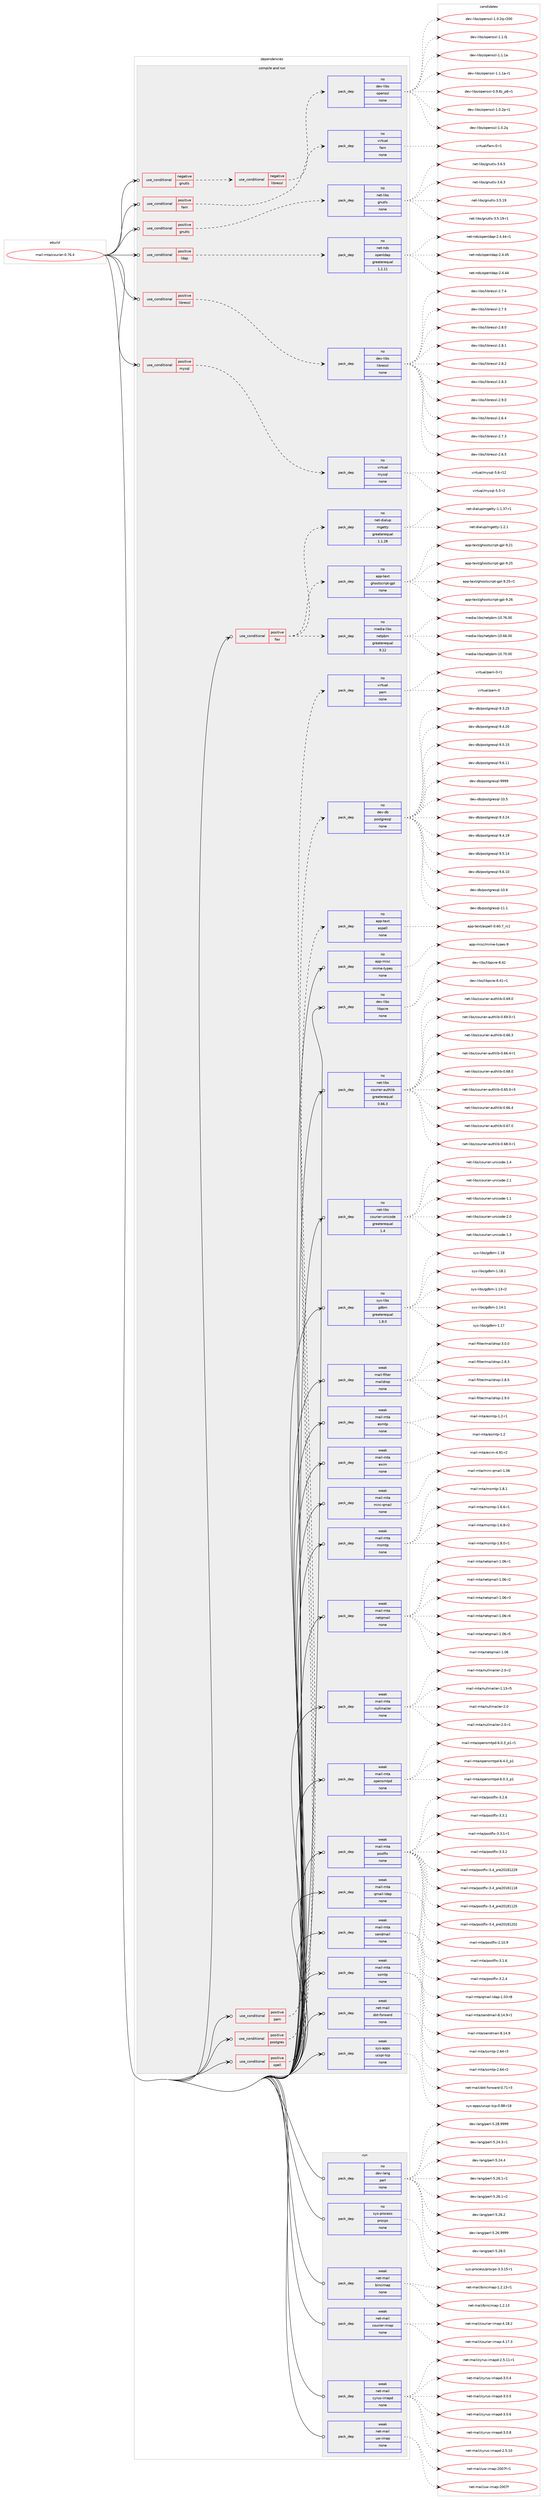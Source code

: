 digraph prolog {

# *************
# Graph options
# *************

newrank=true;
concentrate=true;
compound=true;
graph [rankdir=LR,fontname=Helvetica,fontsize=10,ranksep=1.5];#, ranksep=2.5, nodesep=0.2];
edge  [arrowhead=vee];
node  [fontname=Helvetica,fontsize=10];

# **********
# The ebuild
# **********

subgraph cluster_leftcol {
color=gray;
rank=same;
label=<<i>ebuild</i>>;
id [label="mail-mta/courier-0.76.4", color=red, width=4, href="../mail-mta/courier-0.76.4.svg"];
}

# ****************
# The dependencies
# ****************

subgraph cluster_midcol {
color=gray;
label=<<i>dependencies</i>>;
subgraph cluster_compile {
fillcolor="#eeeeee";
style=filled;
label=<<i>compile</i>>;
}
subgraph cluster_compileandrun {
fillcolor="#eeeeee";
style=filled;
label=<<i>compile and run</i>>;
subgraph cond235 {
dependency2234 [label=<<TABLE BORDER="0" CELLBORDER="1" CELLSPACING="0" CELLPADDING="4"><TR><TD ROWSPAN="3" CELLPADDING="10">use_conditional</TD></TR><TR><TD>negative</TD></TR><TR><TD>gnutls</TD></TR></TABLE>>, shape=none, color=red];
subgraph cond236 {
dependency2235 [label=<<TABLE BORDER="0" CELLBORDER="1" CELLSPACING="0" CELLPADDING="4"><TR><TD ROWSPAN="3" CELLPADDING="10">use_conditional</TD></TR><TR><TD>negative</TD></TR><TR><TD>libressl</TD></TR></TABLE>>, shape=none, color=red];
subgraph pack1905 {
dependency2236 [label=<<TABLE BORDER="0" CELLBORDER="1" CELLSPACING="0" CELLPADDING="4" WIDTH="220"><TR><TD ROWSPAN="6" CELLPADDING="30">pack_dep</TD></TR><TR><TD WIDTH="110">no</TD></TR><TR><TD>dev-libs</TD></TR><TR><TD>openssl</TD></TR><TR><TD>none</TD></TR><TR><TD></TD></TR></TABLE>>, shape=none, color=blue];
}
dependency2235:e -> dependency2236:w [weight=20,style="dashed",arrowhead="vee"];
}
dependency2234:e -> dependency2235:w [weight=20,style="dashed",arrowhead="vee"];
}
id:e -> dependency2234:w [weight=20,style="solid",arrowhead="odotvee"];
subgraph cond237 {
dependency2237 [label=<<TABLE BORDER="0" CELLBORDER="1" CELLSPACING="0" CELLPADDING="4"><TR><TD ROWSPAN="3" CELLPADDING="10">use_conditional</TD></TR><TR><TD>positive</TD></TR><TR><TD>fam</TD></TR></TABLE>>, shape=none, color=red];
subgraph pack1906 {
dependency2238 [label=<<TABLE BORDER="0" CELLBORDER="1" CELLSPACING="0" CELLPADDING="4" WIDTH="220"><TR><TD ROWSPAN="6" CELLPADDING="30">pack_dep</TD></TR><TR><TD WIDTH="110">no</TD></TR><TR><TD>virtual</TD></TR><TR><TD>fam</TD></TR><TR><TD>none</TD></TR><TR><TD></TD></TR></TABLE>>, shape=none, color=blue];
}
dependency2237:e -> dependency2238:w [weight=20,style="dashed",arrowhead="vee"];
}
id:e -> dependency2237:w [weight=20,style="solid",arrowhead="odotvee"];
subgraph cond238 {
dependency2239 [label=<<TABLE BORDER="0" CELLBORDER="1" CELLSPACING="0" CELLPADDING="4"><TR><TD ROWSPAN="3" CELLPADDING="10">use_conditional</TD></TR><TR><TD>positive</TD></TR><TR><TD>fax</TD></TR></TABLE>>, shape=none, color=red];
subgraph pack1907 {
dependency2240 [label=<<TABLE BORDER="0" CELLBORDER="1" CELLSPACING="0" CELLPADDING="4" WIDTH="220"><TR><TD ROWSPAN="6" CELLPADDING="30">pack_dep</TD></TR><TR><TD WIDTH="110">no</TD></TR><TR><TD>media-libs</TD></TR><TR><TD>netpbm</TD></TR><TR><TD>greaterequal</TD></TR><TR><TD>9.12</TD></TR></TABLE>>, shape=none, color=blue];
}
dependency2239:e -> dependency2240:w [weight=20,style="dashed",arrowhead="vee"];
subgraph pack1908 {
dependency2241 [label=<<TABLE BORDER="0" CELLBORDER="1" CELLSPACING="0" CELLPADDING="4" WIDTH="220"><TR><TD ROWSPAN="6" CELLPADDING="30">pack_dep</TD></TR><TR><TD WIDTH="110">no</TD></TR><TR><TD>app-text</TD></TR><TR><TD>ghostscript-gpl</TD></TR><TR><TD>none</TD></TR><TR><TD></TD></TR></TABLE>>, shape=none, color=blue];
}
dependency2239:e -> dependency2241:w [weight=20,style="dashed",arrowhead="vee"];
subgraph pack1909 {
dependency2242 [label=<<TABLE BORDER="0" CELLBORDER="1" CELLSPACING="0" CELLPADDING="4" WIDTH="220"><TR><TD ROWSPAN="6" CELLPADDING="30">pack_dep</TD></TR><TR><TD WIDTH="110">no</TD></TR><TR><TD>net-dialup</TD></TR><TR><TD>mgetty</TD></TR><TR><TD>greaterequal</TD></TR><TR><TD>1.1.28</TD></TR></TABLE>>, shape=none, color=blue];
}
dependency2239:e -> dependency2242:w [weight=20,style="dashed",arrowhead="vee"];
}
id:e -> dependency2239:w [weight=20,style="solid",arrowhead="odotvee"];
subgraph cond239 {
dependency2243 [label=<<TABLE BORDER="0" CELLBORDER="1" CELLSPACING="0" CELLPADDING="4"><TR><TD ROWSPAN="3" CELLPADDING="10">use_conditional</TD></TR><TR><TD>positive</TD></TR><TR><TD>gnutls</TD></TR></TABLE>>, shape=none, color=red];
subgraph pack1910 {
dependency2244 [label=<<TABLE BORDER="0" CELLBORDER="1" CELLSPACING="0" CELLPADDING="4" WIDTH="220"><TR><TD ROWSPAN="6" CELLPADDING="30">pack_dep</TD></TR><TR><TD WIDTH="110">no</TD></TR><TR><TD>net-libs</TD></TR><TR><TD>gnutls</TD></TR><TR><TD>none</TD></TR><TR><TD></TD></TR></TABLE>>, shape=none, color=blue];
}
dependency2243:e -> dependency2244:w [weight=20,style="dashed",arrowhead="vee"];
}
id:e -> dependency2243:w [weight=20,style="solid",arrowhead="odotvee"];
subgraph cond240 {
dependency2245 [label=<<TABLE BORDER="0" CELLBORDER="1" CELLSPACING="0" CELLPADDING="4"><TR><TD ROWSPAN="3" CELLPADDING="10">use_conditional</TD></TR><TR><TD>positive</TD></TR><TR><TD>ldap</TD></TR></TABLE>>, shape=none, color=red];
subgraph pack1911 {
dependency2246 [label=<<TABLE BORDER="0" CELLBORDER="1" CELLSPACING="0" CELLPADDING="4" WIDTH="220"><TR><TD ROWSPAN="6" CELLPADDING="30">pack_dep</TD></TR><TR><TD WIDTH="110">no</TD></TR><TR><TD>net-nds</TD></TR><TR><TD>openldap</TD></TR><TR><TD>greaterequal</TD></TR><TR><TD>1.2.11</TD></TR></TABLE>>, shape=none, color=blue];
}
dependency2245:e -> dependency2246:w [weight=20,style="dashed",arrowhead="vee"];
}
id:e -> dependency2245:w [weight=20,style="solid",arrowhead="odotvee"];
subgraph cond241 {
dependency2247 [label=<<TABLE BORDER="0" CELLBORDER="1" CELLSPACING="0" CELLPADDING="4"><TR><TD ROWSPAN="3" CELLPADDING="10">use_conditional</TD></TR><TR><TD>positive</TD></TR><TR><TD>libressl</TD></TR></TABLE>>, shape=none, color=red];
subgraph pack1912 {
dependency2248 [label=<<TABLE BORDER="0" CELLBORDER="1" CELLSPACING="0" CELLPADDING="4" WIDTH="220"><TR><TD ROWSPAN="6" CELLPADDING="30">pack_dep</TD></TR><TR><TD WIDTH="110">no</TD></TR><TR><TD>dev-libs</TD></TR><TR><TD>libressl</TD></TR><TR><TD>none</TD></TR><TR><TD></TD></TR></TABLE>>, shape=none, color=blue];
}
dependency2247:e -> dependency2248:w [weight=20,style="dashed",arrowhead="vee"];
}
id:e -> dependency2247:w [weight=20,style="solid",arrowhead="odotvee"];
subgraph cond242 {
dependency2249 [label=<<TABLE BORDER="0" CELLBORDER="1" CELLSPACING="0" CELLPADDING="4"><TR><TD ROWSPAN="3" CELLPADDING="10">use_conditional</TD></TR><TR><TD>positive</TD></TR><TR><TD>mysql</TD></TR></TABLE>>, shape=none, color=red];
subgraph pack1913 {
dependency2250 [label=<<TABLE BORDER="0" CELLBORDER="1" CELLSPACING="0" CELLPADDING="4" WIDTH="220"><TR><TD ROWSPAN="6" CELLPADDING="30">pack_dep</TD></TR><TR><TD WIDTH="110">no</TD></TR><TR><TD>virtual</TD></TR><TR><TD>mysql</TD></TR><TR><TD>none</TD></TR><TR><TD></TD></TR></TABLE>>, shape=none, color=blue];
}
dependency2249:e -> dependency2250:w [weight=20,style="dashed",arrowhead="vee"];
}
id:e -> dependency2249:w [weight=20,style="solid",arrowhead="odotvee"];
subgraph cond243 {
dependency2251 [label=<<TABLE BORDER="0" CELLBORDER="1" CELLSPACING="0" CELLPADDING="4"><TR><TD ROWSPAN="3" CELLPADDING="10">use_conditional</TD></TR><TR><TD>positive</TD></TR><TR><TD>pam</TD></TR></TABLE>>, shape=none, color=red];
subgraph pack1914 {
dependency2252 [label=<<TABLE BORDER="0" CELLBORDER="1" CELLSPACING="0" CELLPADDING="4" WIDTH="220"><TR><TD ROWSPAN="6" CELLPADDING="30">pack_dep</TD></TR><TR><TD WIDTH="110">no</TD></TR><TR><TD>virtual</TD></TR><TR><TD>pam</TD></TR><TR><TD>none</TD></TR><TR><TD></TD></TR></TABLE>>, shape=none, color=blue];
}
dependency2251:e -> dependency2252:w [weight=20,style="dashed",arrowhead="vee"];
}
id:e -> dependency2251:w [weight=20,style="solid",arrowhead="odotvee"];
subgraph cond244 {
dependency2253 [label=<<TABLE BORDER="0" CELLBORDER="1" CELLSPACING="0" CELLPADDING="4"><TR><TD ROWSPAN="3" CELLPADDING="10">use_conditional</TD></TR><TR><TD>positive</TD></TR><TR><TD>postgres</TD></TR></TABLE>>, shape=none, color=red];
subgraph pack1915 {
dependency2254 [label=<<TABLE BORDER="0" CELLBORDER="1" CELLSPACING="0" CELLPADDING="4" WIDTH="220"><TR><TD ROWSPAN="6" CELLPADDING="30">pack_dep</TD></TR><TR><TD WIDTH="110">no</TD></TR><TR><TD>dev-db</TD></TR><TR><TD>postgresql</TD></TR><TR><TD>none</TD></TR><TR><TD></TD></TR></TABLE>>, shape=none, color=blue];
}
dependency2253:e -> dependency2254:w [weight=20,style="dashed",arrowhead="vee"];
}
id:e -> dependency2253:w [weight=20,style="solid",arrowhead="odotvee"];
subgraph cond245 {
dependency2255 [label=<<TABLE BORDER="0" CELLBORDER="1" CELLSPACING="0" CELLPADDING="4"><TR><TD ROWSPAN="3" CELLPADDING="10">use_conditional</TD></TR><TR><TD>positive</TD></TR><TR><TD>spell</TD></TR></TABLE>>, shape=none, color=red];
subgraph pack1916 {
dependency2256 [label=<<TABLE BORDER="0" CELLBORDER="1" CELLSPACING="0" CELLPADDING="4" WIDTH="220"><TR><TD ROWSPAN="6" CELLPADDING="30">pack_dep</TD></TR><TR><TD WIDTH="110">no</TD></TR><TR><TD>app-text</TD></TR><TR><TD>aspell</TD></TR><TR><TD>none</TD></TR><TR><TD></TD></TR></TABLE>>, shape=none, color=blue];
}
dependency2255:e -> dependency2256:w [weight=20,style="dashed",arrowhead="vee"];
}
id:e -> dependency2255:w [weight=20,style="solid",arrowhead="odotvee"];
subgraph pack1917 {
dependency2257 [label=<<TABLE BORDER="0" CELLBORDER="1" CELLSPACING="0" CELLPADDING="4" WIDTH="220"><TR><TD ROWSPAN="6" CELLPADDING="30">pack_dep</TD></TR><TR><TD WIDTH="110">no</TD></TR><TR><TD>app-misc</TD></TR><TR><TD>mime-types</TD></TR><TR><TD>none</TD></TR><TR><TD></TD></TR></TABLE>>, shape=none, color=blue];
}
id:e -> dependency2257:w [weight=20,style="solid",arrowhead="odotvee"];
subgraph pack1918 {
dependency2258 [label=<<TABLE BORDER="0" CELLBORDER="1" CELLSPACING="0" CELLPADDING="4" WIDTH="220"><TR><TD ROWSPAN="6" CELLPADDING="30">pack_dep</TD></TR><TR><TD WIDTH="110">no</TD></TR><TR><TD>dev-libs</TD></TR><TR><TD>libpcre</TD></TR><TR><TD>none</TD></TR><TR><TD></TD></TR></TABLE>>, shape=none, color=blue];
}
id:e -> dependency2258:w [weight=20,style="solid",arrowhead="odotvee"];
subgraph pack1919 {
dependency2259 [label=<<TABLE BORDER="0" CELLBORDER="1" CELLSPACING="0" CELLPADDING="4" WIDTH="220"><TR><TD ROWSPAN="6" CELLPADDING="30">pack_dep</TD></TR><TR><TD WIDTH="110">no</TD></TR><TR><TD>net-libs</TD></TR><TR><TD>courier-authlib</TD></TR><TR><TD>greaterequal</TD></TR><TR><TD>0.66.3</TD></TR></TABLE>>, shape=none, color=blue];
}
id:e -> dependency2259:w [weight=20,style="solid",arrowhead="odotvee"];
subgraph pack1920 {
dependency2260 [label=<<TABLE BORDER="0" CELLBORDER="1" CELLSPACING="0" CELLPADDING="4" WIDTH="220"><TR><TD ROWSPAN="6" CELLPADDING="30">pack_dep</TD></TR><TR><TD WIDTH="110">no</TD></TR><TR><TD>net-libs</TD></TR><TR><TD>courier-unicode</TD></TR><TR><TD>greaterequal</TD></TR><TR><TD>1.4</TD></TR></TABLE>>, shape=none, color=blue];
}
id:e -> dependency2260:w [weight=20,style="solid",arrowhead="odotvee"];
subgraph pack1921 {
dependency2261 [label=<<TABLE BORDER="0" CELLBORDER="1" CELLSPACING="0" CELLPADDING="4" WIDTH="220"><TR><TD ROWSPAN="6" CELLPADDING="30">pack_dep</TD></TR><TR><TD WIDTH="110">no</TD></TR><TR><TD>sys-libs</TD></TR><TR><TD>gdbm</TD></TR><TR><TD>greaterequal</TD></TR><TR><TD>1.8.0</TD></TR></TABLE>>, shape=none, color=blue];
}
id:e -> dependency2261:w [weight=20,style="solid",arrowhead="odotvee"];
subgraph pack1922 {
dependency2262 [label=<<TABLE BORDER="0" CELLBORDER="1" CELLSPACING="0" CELLPADDING="4" WIDTH="220"><TR><TD ROWSPAN="6" CELLPADDING="30">pack_dep</TD></TR><TR><TD WIDTH="110">weak</TD></TR><TR><TD>mail-filter</TD></TR><TR><TD>maildrop</TD></TR><TR><TD>none</TD></TR><TR><TD></TD></TR></TABLE>>, shape=none, color=blue];
}
id:e -> dependency2262:w [weight=20,style="solid",arrowhead="odotvee"];
subgraph pack1923 {
dependency2263 [label=<<TABLE BORDER="0" CELLBORDER="1" CELLSPACING="0" CELLPADDING="4" WIDTH="220"><TR><TD ROWSPAN="6" CELLPADDING="30">pack_dep</TD></TR><TR><TD WIDTH="110">weak</TD></TR><TR><TD>mail-mta</TD></TR><TR><TD>esmtp</TD></TR><TR><TD>none</TD></TR><TR><TD></TD></TR></TABLE>>, shape=none, color=blue];
}
id:e -> dependency2263:w [weight=20,style="solid",arrowhead="odotvee"];
subgraph pack1924 {
dependency2264 [label=<<TABLE BORDER="0" CELLBORDER="1" CELLSPACING="0" CELLPADDING="4" WIDTH="220"><TR><TD ROWSPAN="6" CELLPADDING="30">pack_dep</TD></TR><TR><TD WIDTH="110">weak</TD></TR><TR><TD>mail-mta</TD></TR><TR><TD>exim</TD></TR><TR><TD>none</TD></TR><TR><TD></TD></TR></TABLE>>, shape=none, color=blue];
}
id:e -> dependency2264:w [weight=20,style="solid",arrowhead="odotvee"];
subgraph pack1925 {
dependency2265 [label=<<TABLE BORDER="0" CELLBORDER="1" CELLSPACING="0" CELLPADDING="4" WIDTH="220"><TR><TD ROWSPAN="6" CELLPADDING="30">pack_dep</TD></TR><TR><TD WIDTH="110">weak</TD></TR><TR><TD>mail-mta</TD></TR><TR><TD>mini-qmail</TD></TR><TR><TD>none</TD></TR><TR><TD></TD></TR></TABLE>>, shape=none, color=blue];
}
id:e -> dependency2265:w [weight=20,style="solid",arrowhead="odotvee"];
subgraph pack1926 {
dependency2266 [label=<<TABLE BORDER="0" CELLBORDER="1" CELLSPACING="0" CELLPADDING="4" WIDTH="220"><TR><TD ROWSPAN="6" CELLPADDING="30">pack_dep</TD></TR><TR><TD WIDTH="110">weak</TD></TR><TR><TD>mail-mta</TD></TR><TR><TD>msmtp</TD></TR><TR><TD>none</TD></TR><TR><TD></TD></TR></TABLE>>, shape=none, color=blue];
}
id:e -> dependency2266:w [weight=20,style="solid",arrowhead="odotvee"];
subgraph pack1927 {
dependency2267 [label=<<TABLE BORDER="0" CELLBORDER="1" CELLSPACING="0" CELLPADDING="4" WIDTH="220"><TR><TD ROWSPAN="6" CELLPADDING="30">pack_dep</TD></TR><TR><TD WIDTH="110">weak</TD></TR><TR><TD>mail-mta</TD></TR><TR><TD>netqmail</TD></TR><TR><TD>none</TD></TR><TR><TD></TD></TR></TABLE>>, shape=none, color=blue];
}
id:e -> dependency2267:w [weight=20,style="solid",arrowhead="odotvee"];
subgraph pack1928 {
dependency2268 [label=<<TABLE BORDER="0" CELLBORDER="1" CELLSPACING="0" CELLPADDING="4" WIDTH="220"><TR><TD ROWSPAN="6" CELLPADDING="30">pack_dep</TD></TR><TR><TD WIDTH="110">weak</TD></TR><TR><TD>mail-mta</TD></TR><TR><TD>nullmailer</TD></TR><TR><TD>none</TD></TR><TR><TD></TD></TR></TABLE>>, shape=none, color=blue];
}
id:e -> dependency2268:w [weight=20,style="solid",arrowhead="odotvee"];
subgraph pack1929 {
dependency2269 [label=<<TABLE BORDER="0" CELLBORDER="1" CELLSPACING="0" CELLPADDING="4" WIDTH="220"><TR><TD ROWSPAN="6" CELLPADDING="30">pack_dep</TD></TR><TR><TD WIDTH="110">weak</TD></TR><TR><TD>mail-mta</TD></TR><TR><TD>opensmtpd</TD></TR><TR><TD>none</TD></TR><TR><TD></TD></TR></TABLE>>, shape=none, color=blue];
}
id:e -> dependency2269:w [weight=20,style="solid",arrowhead="odotvee"];
subgraph pack1930 {
dependency2270 [label=<<TABLE BORDER="0" CELLBORDER="1" CELLSPACING="0" CELLPADDING="4" WIDTH="220"><TR><TD ROWSPAN="6" CELLPADDING="30">pack_dep</TD></TR><TR><TD WIDTH="110">weak</TD></TR><TR><TD>mail-mta</TD></TR><TR><TD>postfix</TD></TR><TR><TD>none</TD></TR><TR><TD></TD></TR></TABLE>>, shape=none, color=blue];
}
id:e -> dependency2270:w [weight=20,style="solid",arrowhead="odotvee"];
subgraph pack1931 {
dependency2271 [label=<<TABLE BORDER="0" CELLBORDER="1" CELLSPACING="0" CELLPADDING="4" WIDTH="220"><TR><TD ROWSPAN="6" CELLPADDING="30">pack_dep</TD></TR><TR><TD WIDTH="110">weak</TD></TR><TR><TD>mail-mta</TD></TR><TR><TD>qmail-ldap</TD></TR><TR><TD>none</TD></TR><TR><TD></TD></TR></TABLE>>, shape=none, color=blue];
}
id:e -> dependency2271:w [weight=20,style="solid",arrowhead="odotvee"];
subgraph pack1932 {
dependency2272 [label=<<TABLE BORDER="0" CELLBORDER="1" CELLSPACING="0" CELLPADDING="4" WIDTH="220"><TR><TD ROWSPAN="6" CELLPADDING="30">pack_dep</TD></TR><TR><TD WIDTH="110">weak</TD></TR><TR><TD>mail-mta</TD></TR><TR><TD>sendmail</TD></TR><TR><TD>none</TD></TR><TR><TD></TD></TR></TABLE>>, shape=none, color=blue];
}
id:e -> dependency2272:w [weight=20,style="solid",arrowhead="odotvee"];
subgraph pack1933 {
dependency2273 [label=<<TABLE BORDER="0" CELLBORDER="1" CELLSPACING="0" CELLPADDING="4" WIDTH="220"><TR><TD ROWSPAN="6" CELLPADDING="30">pack_dep</TD></TR><TR><TD WIDTH="110">weak</TD></TR><TR><TD>mail-mta</TD></TR><TR><TD>ssmtp</TD></TR><TR><TD>none</TD></TR><TR><TD></TD></TR></TABLE>>, shape=none, color=blue];
}
id:e -> dependency2273:w [weight=20,style="solid",arrowhead="odotvee"];
subgraph pack1934 {
dependency2274 [label=<<TABLE BORDER="0" CELLBORDER="1" CELLSPACING="0" CELLPADDING="4" WIDTH="220"><TR><TD ROWSPAN="6" CELLPADDING="30">pack_dep</TD></TR><TR><TD WIDTH="110">weak</TD></TR><TR><TD>net-mail</TD></TR><TR><TD>dot-forward</TD></TR><TR><TD>none</TD></TR><TR><TD></TD></TR></TABLE>>, shape=none, color=blue];
}
id:e -> dependency2274:w [weight=20,style="solid",arrowhead="odotvee"];
subgraph pack1935 {
dependency2275 [label=<<TABLE BORDER="0" CELLBORDER="1" CELLSPACING="0" CELLPADDING="4" WIDTH="220"><TR><TD ROWSPAN="6" CELLPADDING="30">pack_dep</TD></TR><TR><TD WIDTH="110">weak</TD></TR><TR><TD>sys-apps</TD></TR><TR><TD>ucspi-tcp</TD></TR><TR><TD>none</TD></TR><TR><TD></TD></TR></TABLE>>, shape=none, color=blue];
}
id:e -> dependency2275:w [weight=20,style="solid",arrowhead="odotvee"];
}
subgraph cluster_run {
fillcolor="#eeeeee";
style=filled;
label=<<i>run</i>>;
subgraph pack1936 {
dependency2276 [label=<<TABLE BORDER="0" CELLBORDER="1" CELLSPACING="0" CELLPADDING="4" WIDTH="220"><TR><TD ROWSPAN="6" CELLPADDING="30">pack_dep</TD></TR><TR><TD WIDTH="110">no</TD></TR><TR><TD>dev-lang</TD></TR><TR><TD>perl</TD></TR><TR><TD>none</TD></TR><TR><TD></TD></TR></TABLE>>, shape=none, color=blue];
}
id:e -> dependency2276:w [weight=20,style="solid",arrowhead="odot"];
subgraph pack1937 {
dependency2277 [label=<<TABLE BORDER="0" CELLBORDER="1" CELLSPACING="0" CELLPADDING="4" WIDTH="220"><TR><TD ROWSPAN="6" CELLPADDING="30">pack_dep</TD></TR><TR><TD WIDTH="110">no</TD></TR><TR><TD>sys-process</TD></TR><TR><TD>procps</TD></TR><TR><TD>none</TD></TR><TR><TD></TD></TR></TABLE>>, shape=none, color=blue];
}
id:e -> dependency2277:w [weight=20,style="solid",arrowhead="odot"];
subgraph pack1938 {
dependency2278 [label=<<TABLE BORDER="0" CELLBORDER="1" CELLSPACING="0" CELLPADDING="4" WIDTH="220"><TR><TD ROWSPAN="6" CELLPADDING="30">pack_dep</TD></TR><TR><TD WIDTH="110">weak</TD></TR><TR><TD>net-mail</TD></TR><TR><TD>bincimap</TD></TR><TR><TD>none</TD></TR><TR><TD></TD></TR></TABLE>>, shape=none, color=blue];
}
id:e -> dependency2278:w [weight=20,style="solid",arrowhead="odot"];
subgraph pack1939 {
dependency2279 [label=<<TABLE BORDER="0" CELLBORDER="1" CELLSPACING="0" CELLPADDING="4" WIDTH="220"><TR><TD ROWSPAN="6" CELLPADDING="30">pack_dep</TD></TR><TR><TD WIDTH="110">weak</TD></TR><TR><TD>net-mail</TD></TR><TR><TD>courier-imap</TD></TR><TR><TD>none</TD></TR><TR><TD></TD></TR></TABLE>>, shape=none, color=blue];
}
id:e -> dependency2279:w [weight=20,style="solid",arrowhead="odot"];
subgraph pack1940 {
dependency2280 [label=<<TABLE BORDER="0" CELLBORDER="1" CELLSPACING="0" CELLPADDING="4" WIDTH="220"><TR><TD ROWSPAN="6" CELLPADDING="30">pack_dep</TD></TR><TR><TD WIDTH="110">weak</TD></TR><TR><TD>net-mail</TD></TR><TR><TD>cyrus-imapd</TD></TR><TR><TD>none</TD></TR><TR><TD></TD></TR></TABLE>>, shape=none, color=blue];
}
id:e -> dependency2280:w [weight=20,style="solid",arrowhead="odot"];
subgraph pack1941 {
dependency2281 [label=<<TABLE BORDER="0" CELLBORDER="1" CELLSPACING="0" CELLPADDING="4" WIDTH="220"><TR><TD ROWSPAN="6" CELLPADDING="30">pack_dep</TD></TR><TR><TD WIDTH="110">weak</TD></TR><TR><TD>net-mail</TD></TR><TR><TD>uw-imap</TD></TR><TR><TD>none</TD></TR><TR><TD></TD></TR></TABLE>>, shape=none, color=blue];
}
id:e -> dependency2281:w [weight=20,style="solid",arrowhead="odot"];
}
}

# **************
# The candidates
# **************

subgraph cluster_choices {
rank=same;
color=gray;
label=<<i>candidates</i>>;

subgraph choice1905 {
color=black;
nodesep=1;
choice10010111845108105981154711111210111011511510845484657465612295112564511449 [label="dev-libs/openssl-0.9.8z_p8-r1", color=red, width=4,href="../dev-libs/openssl-0.9.8z_p8-r1.svg"];
choice1001011184510810598115471111121011101151151084549464846501124511449 [label="dev-libs/openssl-1.0.2p-r1", color=red, width=4,href="../dev-libs/openssl-1.0.2p-r1.svg"];
choice100101118451081059811547111112101110115115108454946484650113 [label="dev-libs/openssl-1.0.2q", color=red, width=4,href="../dev-libs/openssl-1.0.2q.svg"];
choice10010111845108105981154711111210111011511510845494648465011345114504848 [label="dev-libs/openssl-1.0.2q-r200", color=red, width=4,href="../dev-libs/openssl-1.0.2q-r200.svg"];
choice100101118451081059811547111112101110115115108454946494648106 [label="dev-libs/openssl-1.1.0j", color=red, width=4,href="../dev-libs/openssl-1.1.0j.svg"];
choice10010111845108105981154711111210111011511510845494649464997 [label="dev-libs/openssl-1.1.1a", color=red, width=4,href="../dev-libs/openssl-1.1.1a.svg"];
choice100101118451081059811547111112101110115115108454946494649974511449 [label="dev-libs/openssl-1.1.1a-r1", color=red, width=4,href="../dev-libs/openssl-1.1.1a-r1.svg"];
dependency2236:e -> choice10010111845108105981154711111210111011511510845484657465612295112564511449:w [style=dotted,weight="100"];
dependency2236:e -> choice1001011184510810598115471111121011101151151084549464846501124511449:w [style=dotted,weight="100"];
dependency2236:e -> choice100101118451081059811547111112101110115115108454946484650113:w [style=dotted,weight="100"];
dependency2236:e -> choice10010111845108105981154711111210111011511510845494648465011345114504848:w [style=dotted,weight="100"];
dependency2236:e -> choice100101118451081059811547111112101110115115108454946494648106:w [style=dotted,weight="100"];
dependency2236:e -> choice10010111845108105981154711111210111011511510845494649464997:w [style=dotted,weight="100"];
dependency2236:e -> choice100101118451081059811547111112101110115115108454946494649974511449:w [style=dotted,weight="100"];
}
subgraph choice1906 {
color=black;
nodesep=1;
choice11810511411611797108471029710945484511449 [label="virtual/fam-0-r1", color=red, width=4,href="../virtual/fam-0-r1.svg"];
dependency2238:e -> choice11810511411611797108471029710945484511449:w [style=dotted,weight="100"];
}
subgraph choice1907 {
color=black;
nodesep=1;
choice1091011001059745108105981154711010111611298109454948465454464848 [label="media-libs/netpbm-10.66.00", color=red, width=4,href="../media-libs/netpbm-10.66.00.svg"];
choice1091011001059745108105981154711010111611298109454948465548464848 [label="media-libs/netpbm-10.70.00", color=red, width=4,href="../media-libs/netpbm-10.70.00.svg"];
choice1091011001059745108105981154711010111611298109454948465554464848 [label="media-libs/netpbm-10.76.00", color=red, width=4,href="../media-libs/netpbm-10.76.00.svg"];
dependency2240:e -> choice1091011001059745108105981154711010111611298109454948465454464848:w [style=dotted,weight="100"];
dependency2240:e -> choice1091011001059745108105981154711010111611298109454948465548464848:w [style=dotted,weight="100"];
dependency2240:e -> choice1091011001059745108105981154711010111611298109454948465554464848:w [style=dotted,weight="100"];
}
subgraph choice1908 {
color=black;
nodesep=1;
choice97112112451161011201164710310411111511611599114105112116451031121084557465049 [label="app-text/ghostscript-gpl-9.21", color=red, width=4,href="../app-text/ghostscript-gpl-9.21.svg"];
choice97112112451161011201164710310411111511611599114105112116451031121084557465053 [label="app-text/ghostscript-gpl-9.25", color=red, width=4,href="../app-text/ghostscript-gpl-9.25.svg"];
choice971121124511610112011647103104111115116115991141051121164510311210845574650534511449 [label="app-text/ghostscript-gpl-9.25-r1", color=red, width=4,href="../app-text/ghostscript-gpl-9.25-r1.svg"];
choice97112112451161011201164710310411111511611599114105112116451031121084557465054 [label="app-text/ghostscript-gpl-9.26", color=red, width=4,href="../app-text/ghostscript-gpl-9.26.svg"];
dependency2241:e -> choice97112112451161011201164710310411111511611599114105112116451031121084557465049:w [style=dotted,weight="100"];
dependency2241:e -> choice97112112451161011201164710310411111511611599114105112116451031121084557465053:w [style=dotted,weight="100"];
dependency2241:e -> choice971121124511610112011647103104111115116115991141051121164510311210845574650534511449:w [style=dotted,weight="100"];
dependency2241:e -> choice97112112451161011201164710310411111511611599114105112116451031121084557465054:w [style=dotted,weight="100"];
}
subgraph choice1909 {
color=black;
nodesep=1;
choice110101116451001059710811711247109103101116116121454946494651554511449 [label="net-dialup/mgetty-1.1.37-r1", color=red, width=4,href="../net-dialup/mgetty-1.1.37-r1.svg"];
choice110101116451001059710811711247109103101116116121454946504649 [label="net-dialup/mgetty-1.2.1", color=red, width=4,href="../net-dialup/mgetty-1.2.1.svg"];
dependency2242:e -> choice110101116451001059710811711247109103101116116121454946494651554511449:w [style=dotted,weight="100"];
dependency2242:e -> choice110101116451001059710811711247109103101116116121454946504649:w [style=dotted,weight="100"];
}
subgraph choice1910 {
color=black;
nodesep=1;
choice110101116451081059811547103110117116108115455146544651 [label="net-libs/gnutls-3.6.3", color=red, width=4,href="../net-libs/gnutls-3.6.3.svg"];
choice11010111645108105981154710311011711610811545514653464957 [label="net-libs/gnutls-3.5.19", color=red, width=4,href="../net-libs/gnutls-3.5.19.svg"];
choice110101116451081059811547103110117116108115455146534649574511449 [label="net-libs/gnutls-3.5.19-r1", color=red, width=4,href="../net-libs/gnutls-3.5.19-r1.svg"];
choice110101116451081059811547103110117116108115455146544653 [label="net-libs/gnutls-3.6.5", color=red, width=4,href="../net-libs/gnutls-3.6.5.svg"];
dependency2244:e -> choice110101116451081059811547103110117116108115455146544651:w [style=dotted,weight="100"];
dependency2244:e -> choice11010111645108105981154710311011711610811545514653464957:w [style=dotted,weight="100"];
dependency2244:e -> choice110101116451081059811547103110117116108115455146534649574511449:w [style=dotted,weight="100"];
dependency2244:e -> choice110101116451081059811547103110117116108115455146544653:w [style=dotted,weight="100"];
}
subgraph choice1911 {
color=black;
nodesep=1;
choice11010111645110100115471111121011101081009711245504652465252 [label="net-nds/openldap-2.4.44", color=red, width=4,href="../net-nds/openldap-2.4.44.svg"];
choice110101116451101001154711111210111010810097112455046524652524511449 [label="net-nds/openldap-2.4.44-r1", color=red, width=4,href="../net-nds/openldap-2.4.44-r1.svg"];
choice11010111645110100115471111121011101081009711245504652465253 [label="net-nds/openldap-2.4.45", color=red, width=4,href="../net-nds/openldap-2.4.45.svg"];
dependency2246:e -> choice11010111645110100115471111121011101081009711245504652465252:w [style=dotted,weight="100"];
dependency2246:e -> choice110101116451101001154711111210111010810097112455046524652524511449:w [style=dotted,weight="100"];
dependency2246:e -> choice11010111645110100115471111121011101081009711245504652465253:w [style=dotted,weight="100"];
}
subgraph choice1912 {
color=black;
nodesep=1;
choice10010111845108105981154710810598114101115115108455046544652 [label="dev-libs/libressl-2.6.4", color=red, width=4,href="../dev-libs/libressl-2.6.4.svg"];
choice10010111845108105981154710810598114101115115108455046554651 [label="dev-libs/libressl-2.7.3", color=red, width=4,href="../dev-libs/libressl-2.7.3.svg"];
choice10010111845108105981154710810598114101115115108455046544653 [label="dev-libs/libressl-2.6.5", color=red, width=4,href="../dev-libs/libressl-2.6.5.svg"];
choice10010111845108105981154710810598114101115115108455046554652 [label="dev-libs/libressl-2.7.4", color=red, width=4,href="../dev-libs/libressl-2.7.4.svg"];
choice10010111845108105981154710810598114101115115108455046554653 [label="dev-libs/libressl-2.7.5", color=red, width=4,href="../dev-libs/libressl-2.7.5.svg"];
choice10010111845108105981154710810598114101115115108455046564648 [label="dev-libs/libressl-2.8.0", color=red, width=4,href="../dev-libs/libressl-2.8.0.svg"];
choice10010111845108105981154710810598114101115115108455046564649 [label="dev-libs/libressl-2.8.1", color=red, width=4,href="../dev-libs/libressl-2.8.1.svg"];
choice10010111845108105981154710810598114101115115108455046564650 [label="dev-libs/libressl-2.8.2", color=red, width=4,href="../dev-libs/libressl-2.8.2.svg"];
choice10010111845108105981154710810598114101115115108455046564651 [label="dev-libs/libressl-2.8.3", color=red, width=4,href="../dev-libs/libressl-2.8.3.svg"];
choice10010111845108105981154710810598114101115115108455046574648 [label="dev-libs/libressl-2.9.0", color=red, width=4,href="../dev-libs/libressl-2.9.0.svg"];
dependency2248:e -> choice10010111845108105981154710810598114101115115108455046544652:w [style=dotted,weight="100"];
dependency2248:e -> choice10010111845108105981154710810598114101115115108455046554651:w [style=dotted,weight="100"];
dependency2248:e -> choice10010111845108105981154710810598114101115115108455046544653:w [style=dotted,weight="100"];
dependency2248:e -> choice10010111845108105981154710810598114101115115108455046554652:w [style=dotted,weight="100"];
dependency2248:e -> choice10010111845108105981154710810598114101115115108455046554653:w [style=dotted,weight="100"];
dependency2248:e -> choice10010111845108105981154710810598114101115115108455046564648:w [style=dotted,weight="100"];
dependency2248:e -> choice10010111845108105981154710810598114101115115108455046564649:w [style=dotted,weight="100"];
dependency2248:e -> choice10010111845108105981154710810598114101115115108455046564650:w [style=dotted,weight="100"];
dependency2248:e -> choice10010111845108105981154710810598114101115115108455046564651:w [style=dotted,weight="100"];
dependency2248:e -> choice10010111845108105981154710810598114101115115108455046574648:w [style=dotted,weight="100"];
}
subgraph choice1913 {
color=black;
nodesep=1;
choice1181051141161179710847109121115113108455346534511450 [label="virtual/mysql-5.5-r2", color=red, width=4,href="../virtual/mysql-5.5-r2.svg"];
choice118105114116117971084710912111511310845534654451144950 [label="virtual/mysql-5.6-r12", color=red, width=4,href="../virtual/mysql-5.6-r12.svg"];
dependency2250:e -> choice1181051141161179710847109121115113108455346534511450:w [style=dotted,weight="100"];
dependency2250:e -> choice118105114116117971084710912111511310845534654451144950:w [style=dotted,weight="100"];
}
subgraph choice1914 {
color=black;
nodesep=1;
choice1181051141161179710847112971094548 [label="virtual/pam-0", color=red, width=4,href="../virtual/pam-0.svg"];
choice11810511411611797108471129710945484511449 [label="virtual/pam-0-r1", color=red, width=4,href="../virtual/pam-0-r1.svg"];
dependency2252:e -> choice1181051141161179710847112971094548:w [style=dotted,weight="100"];
dependency2252:e -> choice11810511411611797108471129710945484511449:w [style=dotted,weight="100"];
}
subgraph choice1915 {
color=black;
nodesep=1;
choice1001011184510098471121111151161031141011151131084549484653 [label="dev-db/postgresql-10.5", color=red, width=4,href="../dev-db/postgresql-10.5.svg"];
choice10010111845100984711211111511610311410111511310845574651465052 [label="dev-db/postgresql-9.3.24", color=red, width=4,href="../dev-db/postgresql-9.3.24.svg"];
choice10010111845100984711211111511610311410111511310845574652464957 [label="dev-db/postgresql-9.4.19", color=red, width=4,href="../dev-db/postgresql-9.4.19.svg"];
choice10010111845100984711211111511610311410111511310845574653464952 [label="dev-db/postgresql-9.5.14", color=red, width=4,href="../dev-db/postgresql-9.5.14.svg"];
choice10010111845100984711211111511610311410111511310845574654464948 [label="dev-db/postgresql-9.6.10", color=red, width=4,href="../dev-db/postgresql-9.6.10.svg"];
choice1001011184510098471121111151161031141011151131084549484654 [label="dev-db/postgresql-10.6", color=red, width=4,href="../dev-db/postgresql-10.6.svg"];
choice1001011184510098471121111151161031141011151131084549494649 [label="dev-db/postgresql-11.1", color=red, width=4,href="../dev-db/postgresql-11.1.svg"];
choice10010111845100984711211111511610311410111511310845574651465053 [label="dev-db/postgresql-9.3.25", color=red, width=4,href="../dev-db/postgresql-9.3.25.svg"];
choice10010111845100984711211111511610311410111511310845574652465048 [label="dev-db/postgresql-9.4.20", color=red, width=4,href="../dev-db/postgresql-9.4.20.svg"];
choice10010111845100984711211111511610311410111511310845574653464953 [label="dev-db/postgresql-9.5.15", color=red, width=4,href="../dev-db/postgresql-9.5.15.svg"];
choice10010111845100984711211111511610311410111511310845574654464949 [label="dev-db/postgresql-9.6.11", color=red, width=4,href="../dev-db/postgresql-9.6.11.svg"];
choice1001011184510098471121111151161031141011151131084557575757 [label="dev-db/postgresql-9999", color=red, width=4,href="../dev-db/postgresql-9999.svg"];
dependency2254:e -> choice1001011184510098471121111151161031141011151131084549484653:w [style=dotted,weight="100"];
dependency2254:e -> choice10010111845100984711211111511610311410111511310845574651465052:w [style=dotted,weight="100"];
dependency2254:e -> choice10010111845100984711211111511610311410111511310845574652464957:w [style=dotted,weight="100"];
dependency2254:e -> choice10010111845100984711211111511610311410111511310845574653464952:w [style=dotted,weight="100"];
dependency2254:e -> choice10010111845100984711211111511610311410111511310845574654464948:w [style=dotted,weight="100"];
dependency2254:e -> choice1001011184510098471121111151161031141011151131084549484654:w [style=dotted,weight="100"];
dependency2254:e -> choice1001011184510098471121111151161031141011151131084549494649:w [style=dotted,weight="100"];
dependency2254:e -> choice10010111845100984711211111511610311410111511310845574651465053:w [style=dotted,weight="100"];
dependency2254:e -> choice10010111845100984711211111511610311410111511310845574652465048:w [style=dotted,weight="100"];
dependency2254:e -> choice10010111845100984711211111511610311410111511310845574653464953:w [style=dotted,weight="100"];
dependency2254:e -> choice10010111845100984711211111511610311410111511310845574654464949:w [style=dotted,weight="100"];
dependency2254:e -> choice1001011184510098471121111151161031141011151131084557575757:w [style=dotted,weight="100"];
}
subgraph choice1916 {
color=black;
nodesep=1;
choice9711211245116101120116479711511210110810845484654484655951149949 [label="app-text/aspell-0.60.7_rc1", color=red, width=4,href="../app-text/aspell-0.60.7_rc1.svg"];
dependency2256:e -> choice9711211245116101120116479711511210110810845484654484655951149949:w [style=dotted,weight="100"];
}
subgraph choice1917 {
color=black;
nodesep=1;
choice97112112451091051159947109105109101451161211121011154557 [label="app-misc/mime-types-9", color=red, width=4,href="../app-misc/mime-types-9.svg"];
dependency2257:e -> choice97112112451091051159947109105109101451161211121011154557:w [style=dotted,weight="100"];
}
subgraph choice1918 {
color=black;
nodesep=1;
choice100101118451081059811547108105981129911410145564652494511449 [label="dev-libs/libpcre-8.41-r1", color=red, width=4,href="../dev-libs/libpcre-8.41-r1.svg"];
choice10010111845108105981154710810598112991141014556465250 [label="dev-libs/libpcre-8.42", color=red, width=4,href="../dev-libs/libpcre-8.42.svg"];
dependency2258:e -> choice100101118451081059811547108105981129911410145564652494511449:w [style=dotted,weight="100"];
dependency2258:e -> choice10010111845108105981154710810598112991141014556465250:w [style=dotted,weight="100"];
}
subgraph choice1919 {
color=black;
nodesep=1;
choice1101011164510810598115479911111711410510111445971171161041081059845484654544651 [label="net-libs/courier-authlib-0.66.3", color=red, width=4,href="../net-libs/courier-authlib-0.66.3.svg"];
choice11010111645108105981154799111117114105101114459711711610410810598454846545446524511449 [label="net-libs/courier-authlib-0.66.4-r1", color=red, width=4,href="../net-libs/courier-authlib-0.66.4-r1.svg"];
choice1101011164510810598115479911111711410510111445971171161041081059845484654564648 [label="net-libs/courier-authlib-0.68.0", color=red, width=4,href="../net-libs/courier-authlib-0.68.0.svg"];
choice11010111645108105981154799111117114105101114459711711610410810598454846545346484511451 [label="net-libs/courier-authlib-0.65.0-r3", color=red, width=4,href="../net-libs/courier-authlib-0.65.0-r3.svg"];
choice1101011164510810598115479911111711410510111445971171161041081059845484654544652 [label="net-libs/courier-authlib-0.66.4", color=red, width=4,href="../net-libs/courier-authlib-0.66.4.svg"];
choice1101011164510810598115479911111711410510111445971171161041081059845484654554648 [label="net-libs/courier-authlib-0.67.0", color=red, width=4,href="../net-libs/courier-authlib-0.67.0.svg"];
choice11010111645108105981154799111117114105101114459711711610410810598454846545646484511449 [label="net-libs/courier-authlib-0.68.0-r1", color=red, width=4,href="../net-libs/courier-authlib-0.68.0-r1.svg"];
choice1101011164510810598115479911111711410510111445971171161041081059845484654574648 [label="net-libs/courier-authlib-0.69.0", color=red, width=4,href="../net-libs/courier-authlib-0.69.0.svg"];
choice11010111645108105981154799111117114105101114459711711610410810598454846545746484511449 [label="net-libs/courier-authlib-0.69.0-r1", color=red, width=4,href="../net-libs/courier-authlib-0.69.0-r1.svg"];
dependency2259:e -> choice1101011164510810598115479911111711410510111445971171161041081059845484654544651:w [style=dotted,weight="100"];
dependency2259:e -> choice11010111645108105981154799111117114105101114459711711610410810598454846545446524511449:w [style=dotted,weight="100"];
dependency2259:e -> choice1101011164510810598115479911111711410510111445971171161041081059845484654564648:w [style=dotted,weight="100"];
dependency2259:e -> choice11010111645108105981154799111117114105101114459711711610410810598454846545346484511451:w [style=dotted,weight="100"];
dependency2259:e -> choice1101011164510810598115479911111711410510111445971171161041081059845484654544652:w [style=dotted,weight="100"];
dependency2259:e -> choice1101011164510810598115479911111711410510111445971171161041081059845484654554648:w [style=dotted,weight="100"];
dependency2259:e -> choice11010111645108105981154799111117114105101114459711711610410810598454846545646484511449:w [style=dotted,weight="100"];
dependency2259:e -> choice1101011164510810598115479911111711410510111445971171161041081059845484654574648:w [style=dotted,weight="100"];
dependency2259:e -> choice11010111645108105981154799111117114105101114459711711610410810598454846545746484511449:w [style=dotted,weight="100"];
}
subgraph choice1920 {
color=black;
nodesep=1;
choice11010111645108105981154799111117114105101114451171101059911110010145494649 [label="net-libs/courier-unicode-1.1", color=red, width=4,href="../net-libs/courier-unicode-1.1.svg"];
choice11010111645108105981154799111117114105101114451171101059911110010145504648 [label="net-libs/courier-unicode-2.0", color=red, width=4,href="../net-libs/courier-unicode-2.0.svg"];
choice11010111645108105981154799111117114105101114451171101059911110010145494651 [label="net-libs/courier-unicode-1.3", color=red, width=4,href="../net-libs/courier-unicode-1.3.svg"];
choice11010111645108105981154799111117114105101114451171101059911110010145494652 [label="net-libs/courier-unicode-1.4", color=red, width=4,href="../net-libs/courier-unicode-1.4.svg"];
choice11010111645108105981154799111117114105101114451171101059911110010145504649 [label="net-libs/courier-unicode-2.1", color=red, width=4,href="../net-libs/courier-unicode-2.1.svg"];
dependency2260:e -> choice11010111645108105981154799111117114105101114451171101059911110010145494649:w [style=dotted,weight="100"];
dependency2260:e -> choice11010111645108105981154799111117114105101114451171101059911110010145504648:w [style=dotted,weight="100"];
dependency2260:e -> choice11010111645108105981154799111117114105101114451171101059911110010145494651:w [style=dotted,weight="100"];
dependency2260:e -> choice11010111645108105981154799111117114105101114451171101059911110010145494652:w [style=dotted,weight="100"];
dependency2260:e -> choice11010111645108105981154799111117114105101114451171101059911110010145504649:w [style=dotted,weight="100"];
}
subgraph choice1921 {
color=black;
nodesep=1;
choice1151211154510810598115471031009810945494649514511450 [label="sys-libs/gdbm-1.13-r2", color=red, width=4,href="../sys-libs/gdbm-1.13-r2.svg"];
choice1151211154510810598115471031009810945494649524649 [label="sys-libs/gdbm-1.14.1", color=red, width=4,href="../sys-libs/gdbm-1.14.1.svg"];
choice115121115451081059811547103100981094549464955 [label="sys-libs/gdbm-1.17", color=red, width=4,href="../sys-libs/gdbm-1.17.svg"];
choice115121115451081059811547103100981094549464956 [label="sys-libs/gdbm-1.18", color=red, width=4,href="../sys-libs/gdbm-1.18.svg"];
choice1151211154510810598115471031009810945494649564649 [label="sys-libs/gdbm-1.18.1", color=red, width=4,href="../sys-libs/gdbm-1.18.1.svg"];
dependency2261:e -> choice1151211154510810598115471031009810945494649514511450:w [style=dotted,weight="100"];
dependency2261:e -> choice1151211154510810598115471031009810945494649524649:w [style=dotted,weight="100"];
dependency2261:e -> choice115121115451081059811547103100981094549464955:w [style=dotted,weight="100"];
dependency2261:e -> choice115121115451081059811547103100981094549464956:w [style=dotted,weight="100"];
dependency2261:e -> choice1151211154510810598115471031009810945494649564649:w [style=dotted,weight="100"];
}
subgraph choice1922 {
color=black;
nodesep=1;
choice10997105108451021051081161011144710997105108100114111112455046564651 [label="mail-filter/maildrop-2.8.3", color=red, width=4,href="../mail-filter/maildrop-2.8.3.svg"];
choice10997105108451021051081161011144710997105108100114111112455046564653 [label="mail-filter/maildrop-2.8.5", color=red, width=4,href="../mail-filter/maildrop-2.8.5.svg"];
choice10997105108451021051081161011144710997105108100114111112455046574648 [label="mail-filter/maildrop-2.9.0", color=red, width=4,href="../mail-filter/maildrop-2.9.0.svg"];
choice10997105108451021051081161011144710997105108100114111112455146484648 [label="mail-filter/maildrop-3.0.0", color=red, width=4,href="../mail-filter/maildrop-3.0.0.svg"];
dependency2262:e -> choice10997105108451021051081161011144710997105108100114111112455046564651:w [style=dotted,weight="100"];
dependency2262:e -> choice10997105108451021051081161011144710997105108100114111112455046564653:w [style=dotted,weight="100"];
dependency2262:e -> choice10997105108451021051081161011144710997105108100114111112455046574648:w [style=dotted,weight="100"];
dependency2262:e -> choice10997105108451021051081161011144710997105108100114111112455146484648:w [style=dotted,weight="100"];
}
subgraph choice1923 {
color=black;
nodesep=1;
choice1099710510845109116974710111510911611245494650 [label="mail-mta/esmtp-1.2", color=red, width=4,href="../mail-mta/esmtp-1.2.svg"];
choice10997105108451091169747101115109116112454946504511449 [label="mail-mta/esmtp-1.2-r1", color=red, width=4,href="../mail-mta/esmtp-1.2-r1.svg"];
dependency2263:e -> choice1099710510845109116974710111510911611245494650:w [style=dotted,weight="100"];
dependency2263:e -> choice10997105108451091169747101115109116112454946504511449:w [style=dotted,weight="100"];
}
subgraph choice1924 {
color=black;
nodesep=1;
choice1099710510845109116974710112010510945524657494511450 [label="mail-mta/exim-4.91-r2", color=red, width=4,href="../mail-mta/exim-4.91-r2.svg"];
dependency2264:e -> choice1099710510845109116974710112010510945524657494511450:w [style=dotted,weight="100"];
}
subgraph choice1925 {
color=black;
nodesep=1;
choice1099710510845109116974710910511010545113109971051084549464854 [label="mail-mta/mini-qmail-1.06", color=red, width=4,href="../mail-mta/mini-qmail-1.06.svg"];
dependency2265:e -> choice1099710510845109116974710910511010545113109971051084549464854:w [style=dotted,weight="100"];
}
subgraph choice1926 {
color=black;
nodesep=1;
choice109971051084510911697471091151091161124549465446544511449 [label="mail-mta/msmtp-1.6.6-r1", color=red, width=4,href="../mail-mta/msmtp-1.6.6-r1.svg"];
choice109971051084510911697471091151091161124549465446564511450 [label="mail-mta/msmtp-1.6.8-r2", color=red, width=4,href="../mail-mta/msmtp-1.6.8-r2.svg"];
choice109971051084510911697471091151091161124549465646484511449 [label="mail-mta/msmtp-1.8.0-r1", color=red, width=4,href="../mail-mta/msmtp-1.8.0-r1.svg"];
choice10997105108451091169747109115109116112454946564649 [label="mail-mta/msmtp-1.8.1", color=red, width=4,href="../mail-mta/msmtp-1.8.1.svg"];
dependency2266:e -> choice109971051084510911697471091151091161124549465446544511449:w [style=dotted,weight="100"];
dependency2266:e -> choice109971051084510911697471091151091161124549465446564511450:w [style=dotted,weight="100"];
dependency2266:e -> choice109971051084510911697471091151091161124549465646484511449:w [style=dotted,weight="100"];
dependency2266:e -> choice10997105108451091169747109115109116112454946564649:w [style=dotted,weight="100"];
}
subgraph choice1927 {
color=black;
nodesep=1;
choice10997105108451091169747110101116113109971051084549464854 [label="mail-mta/netqmail-1.06", color=red, width=4,href="../mail-mta/netqmail-1.06.svg"];
choice109971051084510911697471101011161131099710510845494648544511449 [label="mail-mta/netqmail-1.06-r1", color=red, width=4,href="../mail-mta/netqmail-1.06-r1.svg"];
choice109971051084510911697471101011161131099710510845494648544511450 [label="mail-mta/netqmail-1.06-r2", color=red, width=4,href="../mail-mta/netqmail-1.06-r2.svg"];
choice109971051084510911697471101011161131099710510845494648544511451 [label="mail-mta/netqmail-1.06-r3", color=red, width=4,href="../mail-mta/netqmail-1.06-r3.svg"];
choice109971051084510911697471101011161131099710510845494648544511452 [label="mail-mta/netqmail-1.06-r4", color=red, width=4,href="../mail-mta/netqmail-1.06-r4.svg"];
choice109971051084510911697471101011161131099710510845494648544511453 [label="mail-mta/netqmail-1.06-r5", color=red, width=4,href="../mail-mta/netqmail-1.06-r5.svg"];
dependency2267:e -> choice10997105108451091169747110101116113109971051084549464854:w [style=dotted,weight="100"];
dependency2267:e -> choice109971051084510911697471101011161131099710510845494648544511449:w [style=dotted,weight="100"];
dependency2267:e -> choice109971051084510911697471101011161131099710510845494648544511450:w [style=dotted,weight="100"];
dependency2267:e -> choice109971051084510911697471101011161131099710510845494648544511451:w [style=dotted,weight="100"];
dependency2267:e -> choice109971051084510911697471101011161131099710510845494648544511452:w [style=dotted,weight="100"];
dependency2267:e -> choice109971051084510911697471101011161131099710510845494648544511453:w [style=dotted,weight="100"];
}
subgraph choice1928 {
color=black;
nodesep=1;
choice109971051084510911697471101171081081099710510810111445494649514511453 [label="mail-mta/nullmailer-1.13-r5", color=red, width=4,href="../mail-mta/nullmailer-1.13-r5.svg"];
choice109971051084510911697471101171081081099710510810111445504648 [label="mail-mta/nullmailer-2.0", color=red, width=4,href="../mail-mta/nullmailer-2.0.svg"];
choice1099710510845109116974711011710810810997105108101114455046484511449 [label="mail-mta/nullmailer-2.0-r1", color=red, width=4,href="../mail-mta/nullmailer-2.0-r1.svg"];
choice1099710510845109116974711011710810810997105108101114455046484511450 [label="mail-mta/nullmailer-2.0-r2", color=red, width=4,href="../mail-mta/nullmailer-2.0-r2.svg"];
dependency2268:e -> choice109971051084510911697471101171081081099710510810111445494649514511453:w [style=dotted,weight="100"];
dependency2268:e -> choice109971051084510911697471101171081081099710510810111445504648:w [style=dotted,weight="100"];
dependency2268:e -> choice1099710510845109116974711011710810810997105108101114455046484511449:w [style=dotted,weight="100"];
dependency2268:e -> choice1099710510845109116974711011710810810997105108101114455046484511450:w [style=dotted,weight="100"];
}
subgraph choice1929 {
color=black;
nodesep=1;
choice109971051084510911697471111121011101151091161121004554464846519511249 [label="mail-mta/opensmtpd-6.0.3_p1", color=red, width=4,href="../mail-mta/opensmtpd-6.0.3_p1.svg"];
choice1099710510845109116974711111210111011510911611210045544648465195112494511449 [label="mail-mta/opensmtpd-6.0.3_p1-r1", color=red, width=4,href="../mail-mta/opensmtpd-6.0.3_p1-r1.svg"];
choice109971051084510911697471111121011101151091161121004554465246489511249 [label="mail-mta/opensmtpd-6.4.0_p1", color=red, width=4,href="../mail-mta/opensmtpd-6.4.0_p1.svg"];
dependency2269:e -> choice109971051084510911697471111121011101151091161121004554464846519511249:w [style=dotted,weight="100"];
dependency2269:e -> choice1099710510845109116974711111210111011510911611210045544648465195112494511449:w [style=dotted,weight="100"];
dependency2269:e -> choice109971051084510911697471111121011101151091161121004554465246489511249:w [style=dotted,weight="100"];
}
subgraph choice1930 {
color=black;
nodesep=1;
choice1099710510845109116974711211111511610210512045514652951121141015048495649494956 [label="mail-mta/postfix-3.4_pre20181118", color=red, width=4,href="../mail-mta/postfix-3.4_pre20181118.svg"];
choice1099710510845109116974711211111511610210512045514652951121141015048495649495053 [label="mail-mta/postfix-3.4_pre20181125", color=red, width=4,href="../mail-mta/postfix-3.4_pre20181125.svg"];
choice1099710510845109116974711211111511610210512045514652951121141015048495649504850 [label="mail-mta/postfix-3.4_pre20181202", color=red, width=4,href="../mail-mta/postfix-3.4_pre20181202.svg"];
choice1099710510845109116974711211111511610210512045504649484657 [label="mail-mta/postfix-2.10.9", color=red, width=4,href="../mail-mta/postfix-2.10.9.svg"];
choice10997105108451091169747112111115116102105120455146494654 [label="mail-mta/postfix-3.1.6", color=red, width=4,href="../mail-mta/postfix-3.1.6.svg"];
choice10997105108451091169747112111115116102105120455146504652 [label="mail-mta/postfix-3.2.4", color=red, width=4,href="../mail-mta/postfix-3.2.4.svg"];
choice10997105108451091169747112111115116102105120455146504654 [label="mail-mta/postfix-3.2.6", color=red, width=4,href="../mail-mta/postfix-3.2.6.svg"];
choice10997105108451091169747112111115116102105120455146514649 [label="mail-mta/postfix-3.3.1", color=red, width=4,href="../mail-mta/postfix-3.3.1.svg"];
choice109971051084510911697471121111151161021051204551465146494511449 [label="mail-mta/postfix-3.3.1-r1", color=red, width=4,href="../mail-mta/postfix-3.3.1-r1.svg"];
choice10997105108451091169747112111115116102105120455146514650 [label="mail-mta/postfix-3.3.2", color=red, width=4,href="../mail-mta/postfix-3.3.2.svg"];
choice1099710510845109116974711211111511610210512045514652951121141015048495649505057 [label="mail-mta/postfix-3.4_pre20181229", color=red, width=4,href="../mail-mta/postfix-3.4_pre20181229.svg"];
dependency2270:e -> choice1099710510845109116974711211111511610210512045514652951121141015048495649494956:w [style=dotted,weight="100"];
dependency2270:e -> choice1099710510845109116974711211111511610210512045514652951121141015048495649495053:w [style=dotted,weight="100"];
dependency2270:e -> choice1099710510845109116974711211111511610210512045514652951121141015048495649504850:w [style=dotted,weight="100"];
dependency2270:e -> choice1099710510845109116974711211111511610210512045504649484657:w [style=dotted,weight="100"];
dependency2270:e -> choice10997105108451091169747112111115116102105120455146494654:w [style=dotted,weight="100"];
dependency2270:e -> choice10997105108451091169747112111115116102105120455146504652:w [style=dotted,weight="100"];
dependency2270:e -> choice10997105108451091169747112111115116102105120455146504654:w [style=dotted,weight="100"];
dependency2270:e -> choice10997105108451091169747112111115116102105120455146514649:w [style=dotted,weight="100"];
dependency2270:e -> choice109971051084510911697471121111151161021051204551465146494511449:w [style=dotted,weight="100"];
dependency2270:e -> choice10997105108451091169747112111115116102105120455146514650:w [style=dotted,weight="100"];
dependency2270:e -> choice1099710510845109116974711211111511610210512045514652951121141015048495649505057:w [style=dotted,weight="100"];
}
subgraph choice1931 {
color=black;
nodesep=1;
choice1099710510845109116974711310997105108451081009711245494648514511456 [label="mail-mta/qmail-ldap-1.03-r8", color=red, width=4,href="../mail-mta/qmail-ldap-1.03-r8.svg"];
dependency2271:e -> choice1099710510845109116974711310997105108451081009711245494648514511456:w [style=dotted,weight="100"];
}
subgraph choice1932 {
color=black;
nodesep=1;
choice109971051084510911697471151011101001099710510845564649524657 [label="mail-mta/sendmail-8.14.9", color=red, width=4,href="../mail-mta/sendmail-8.14.9.svg"];
choice1099710510845109116974711510111010010997105108455646495246574511449 [label="mail-mta/sendmail-8.14.9-r1", color=red, width=4,href="../mail-mta/sendmail-8.14.9-r1.svg"];
dependency2272:e -> choice109971051084510911697471151011101001099710510845564649524657:w [style=dotted,weight="100"];
dependency2272:e -> choice1099710510845109116974711510111010010997105108455646495246574511449:w [style=dotted,weight="100"];
}
subgraph choice1933 {
color=black;
nodesep=1;
choice1099710510845109116974711511510911611245504654524511450 [label="mail-mta/ssmtp-2.64-r2", color=red, width=4,href="../mail-mta/ssmtp-2.64-r2.svg"];
choice1099710510845109116974711511510911611245504654524511451 [label="mail-mta/ssmtp-2.64-r3", color=red, width=4,href="../mail-mta/ssmtp-2.64-r3.svg"];
dependency2273:e -> choice1099710510845109116974711511510911611245504654524511450:w [style=dotted,weight="100"];
dependency2273:e -> choice1099710510845109116974711511510911611245504654524511451:w [style=dotted,weight="100"];
}
subgraph choice1934 {
color=black;
nodesep=1;
choice110101116451099710510847100111116451021111141199711410045484655494511451 [label="net-mail/dot-forward-0.71-r3", color=red, width=4,href="../net-mail/dot-forward-0.71-r3.svg"];
dependency2274:e -> choice110101116451099710510847100111116451021111141199711410045484655494511451:w [style=dotted,weight="100"];
}
subgraph choice1935 {
color=black;
nodesep=1;
choice1151211154597112112115471179911511210545116991124548465656451144956 [label="sys-apps/ucspi-tcp-0.88-r18", color=red, width=4,href="../sys-apps/ucspi-tcp-0.88-r18.svg"];
dependency2275:e -> choice1151211154597112112115471179911511210545116991124548465656451144956:w [style=dotted,weight="100"];
}
subgraph choice1936 {
color=black;
nodesep=1;
choice100101118451089711010347112101114108455346505246514511449 [label="dev-lang/perl-5.24.3-r1", color=red, width=4,href="../dev-lang/perl-5.24.3-r1.svg"];
choice10010111845108971101034711210111410845534650524652 [label="dev-lang/perl-5.24.4", color=red, width=4,href="../dev-lang/perl-5.24.4.svg"];
choice100101118451089711010347112101114108455346505446494511449 [label="dev-lang/perl-5.26.1-r1", color=red, width=4,href="../dev-lang/perl-5.26.1-r1.svg"];
choice100101118451089711010347112101114108455346505446494511450 [label="dev-lang/perl-5.26.1-r2", color=red, width=4,href="../dev-lang/perl-5.26.1-r2.svg"];
choice10010111845108971101034711210111410845534650544650 [label="dev-lang/perl-5.26.2", color=red, width=4,href="../dev-lang/perl-5.26.2.svg"];
choice10010111845108971101034711210111410845534650544657575757 [label="dev-lang/perl-5.26.9999", color=red, width=4,href="../dev-lang/perl-5.26.9999.svg"];
choice10010111845108971101034711210111410845534650564648 [label="dev-lang/perl-5.28.0", color=red, width=4,href="../dev-lang/perl-5.28.0.svg"];
choice10010111845108971101034711210111410845534650564657575757 [label="dev-lang/perl-5.28.9999", color=red, width=4,href="../dev-lang/perl-5.28.9999.svg"];
dependency2276:e -> choice100101118451089711010347112101114108455346505246514511449:w [style=dotted,weight="100"];
dependency2276:e -> choice10010111845108971101034711210111410845534650524652:w [style=dotted,weight="100"];
dependency2276:e -> choice100101118451089711010347112101114108455346505446494511449:w [style=dotted,weight="100"];
dependency2276:e -> choice100101118451089711010347112101114108455346505446494511450:w [style=dotted,weight="100"];
dependency2276:e -> choice10010111845108971101034711210111410845534650544650:w [style=dotted,weight="100"];
dependency2276:e -> choice10010111845108971101034711210111410845534650544657575757:w [style=dotted,weight="100"];
dependency2276:e -> choice10010111845108971101034711210111410845534650564648:w [style=dotted,weight="100"];
dependency2276:e -> choice10010111845108971101034711210111410845534650564657575757:w [style=dotted,weight="100"];
}
subgraph choice1937 {
color=black;
nodesep=1;
choice11512111545112114111991011151154711211411199112115455146514649534511449 [label="sys-process/procps-3.3.15-r1", color=red, width=4,href="../sys-process/procps-3.3.15-r1.svg"];
dependency2277:e -> choice11512111545112114111991011151154711211411199112115455146514649534511449:w [style=dotted,weight="100"];
}
subgraph choice1938 {
color=black;
nodesep=1;
choice11010111645109971051084798105110991051099711245494650464951 [label="net-mail/bincimap-1.2.13", color=red, width=4,href="../net-mail/bincimap-1.2.13.svg"];
choice110101116451099710510847981051109910510997112454946504649514511449 [label="net-mail/bincimap-1.2.13-r1", color=red, width=4,href="../net-mail/bincimap-1.2.13-r1.svg"];
dependency2278:e -> choice11010111645109971051084798105110991051099711245494650464951:w [style=dotted,weight="100"];
dependency2278:e -> choice110101116451099710510847981051109910510997112454946504649514511449:w [style=dotted,weight="100"];
}
subgraph choice1939 {
color=black;
nodesep=1;
choice11010111645109971051084799111117114105101114451051099711245524649554651 [label="net-mail/courier-imap-4.17.3", color=red, width=4,href="../net-mail/courier-imap-4.17.3.svg"];
choice11010111645109971051084799111117114105101114451051099711245524649564650 [label="net-mail/courier-imap-4.18.2", color=red, width=4,href="../net-mail/courier-imap-4.18.2.svg"];
dependency2279:e -> choice11010111645109971051084799111117114105101114451051099711245524649554651:w [style=dotted,weight="100"];
dependency2279:e -> choice11010111645109971051084799111117114105101114451051099711245524649564650:w [style=dotted,weight="100"];
}
subgraph choice1940 {
color=black;
nodesep=1;
choice11010111645109971051084799121114117115451051099711210045504653464948 [label="net-mail/cyrus-imapd-2.5.10", color=red, width=4,href="../net-mail/cyrus-imapd-2.5.10.svg"];
choice110101116451099710510847991211141171154510510997112100455046534649494511449 [label="net-mail/cyrus-imapd-2.5.11-r1", color=red, width=4,href="../net-mail/cyrus-imapd-2.5.11-r1.svg"];
choice110101116451099710510847991211141171154510510997112100455146484652 [label="net-mail/cyrus-imapd-3.0.4", color=red, width=4,href="../net-mail/cyrus-imapd-3.0.4.svg"];
choice110101116451099710510847991211141171154510510997112100455146484653 [label="net-mail/cyrus-imapd-3.0.5", color=red, width=4,href="../net-mail/cyrus-imapd-3.0.5.svg"];
choice110101116451099710510847991211141171154510510997112100455146484654 [label="net-mail/cyrus-imapd-3.0.6", color=red, width=4,href="../net-mail/cyrus-imapd-3.0.6.svg"];
choice110101116451099710510847991211141171154510510997112100455146484656 [label="net-mail/cyrus-imapd-3.0.8", color=red, width=4,href="../net-mail/cyrus-imapd-3.0.8.svg"];
dependency2280:e -> choice11010111645109971051084799121114117115451051099711210045504653464948:w [style=dotted,weight="100"];
dependency2280:e -> choice110101116451099710510847991211141171154510510997112100455046534649494511449:w [style=dotted,weight="100"];
dependency2280:e -> choice110101116451099710510847991211141171154510510997112100455146484652:w [style=dotted,weight="100"];
dependency2280:e -> choice110101116451099710510847991211141171154510510997112100455146484653:w [style=dotted,weight="100"];
dependency2280:e -> choice110101116451099710510847991211141171154510510997112100455146484654:w [style=dotted,weight="100"];
dependency2280:e -> choice110101116451099710510847991211141171154510510997112100455146484656:w [style=dotted,weight="100"];
}
subgraph choice1941 {
color=black;
nodesep=1;
choice11010111645109971051084711711945105109971124550484855102 [label="net-mail/uw-imap-2007f", color=red, width=4,href="../net-mail/uw-imap-2007f.svg"];
choice110101116451099710510847117119451051099711245504848551024511449 [label="net-mail/uw-imap-2007f-r1", color=red, width=4,href="../net-mail/uw-imap-2007f-r1.svg"];
dependency2281:e -> choice11010111645109971051084711711945105109971124550484855102:w [style=dotted,weight="100"];
dependency2281:e -> choice110101116451099710510847117119451051099711245504848551024511449:w [style=dotted,weight="100"];
}
}

}
